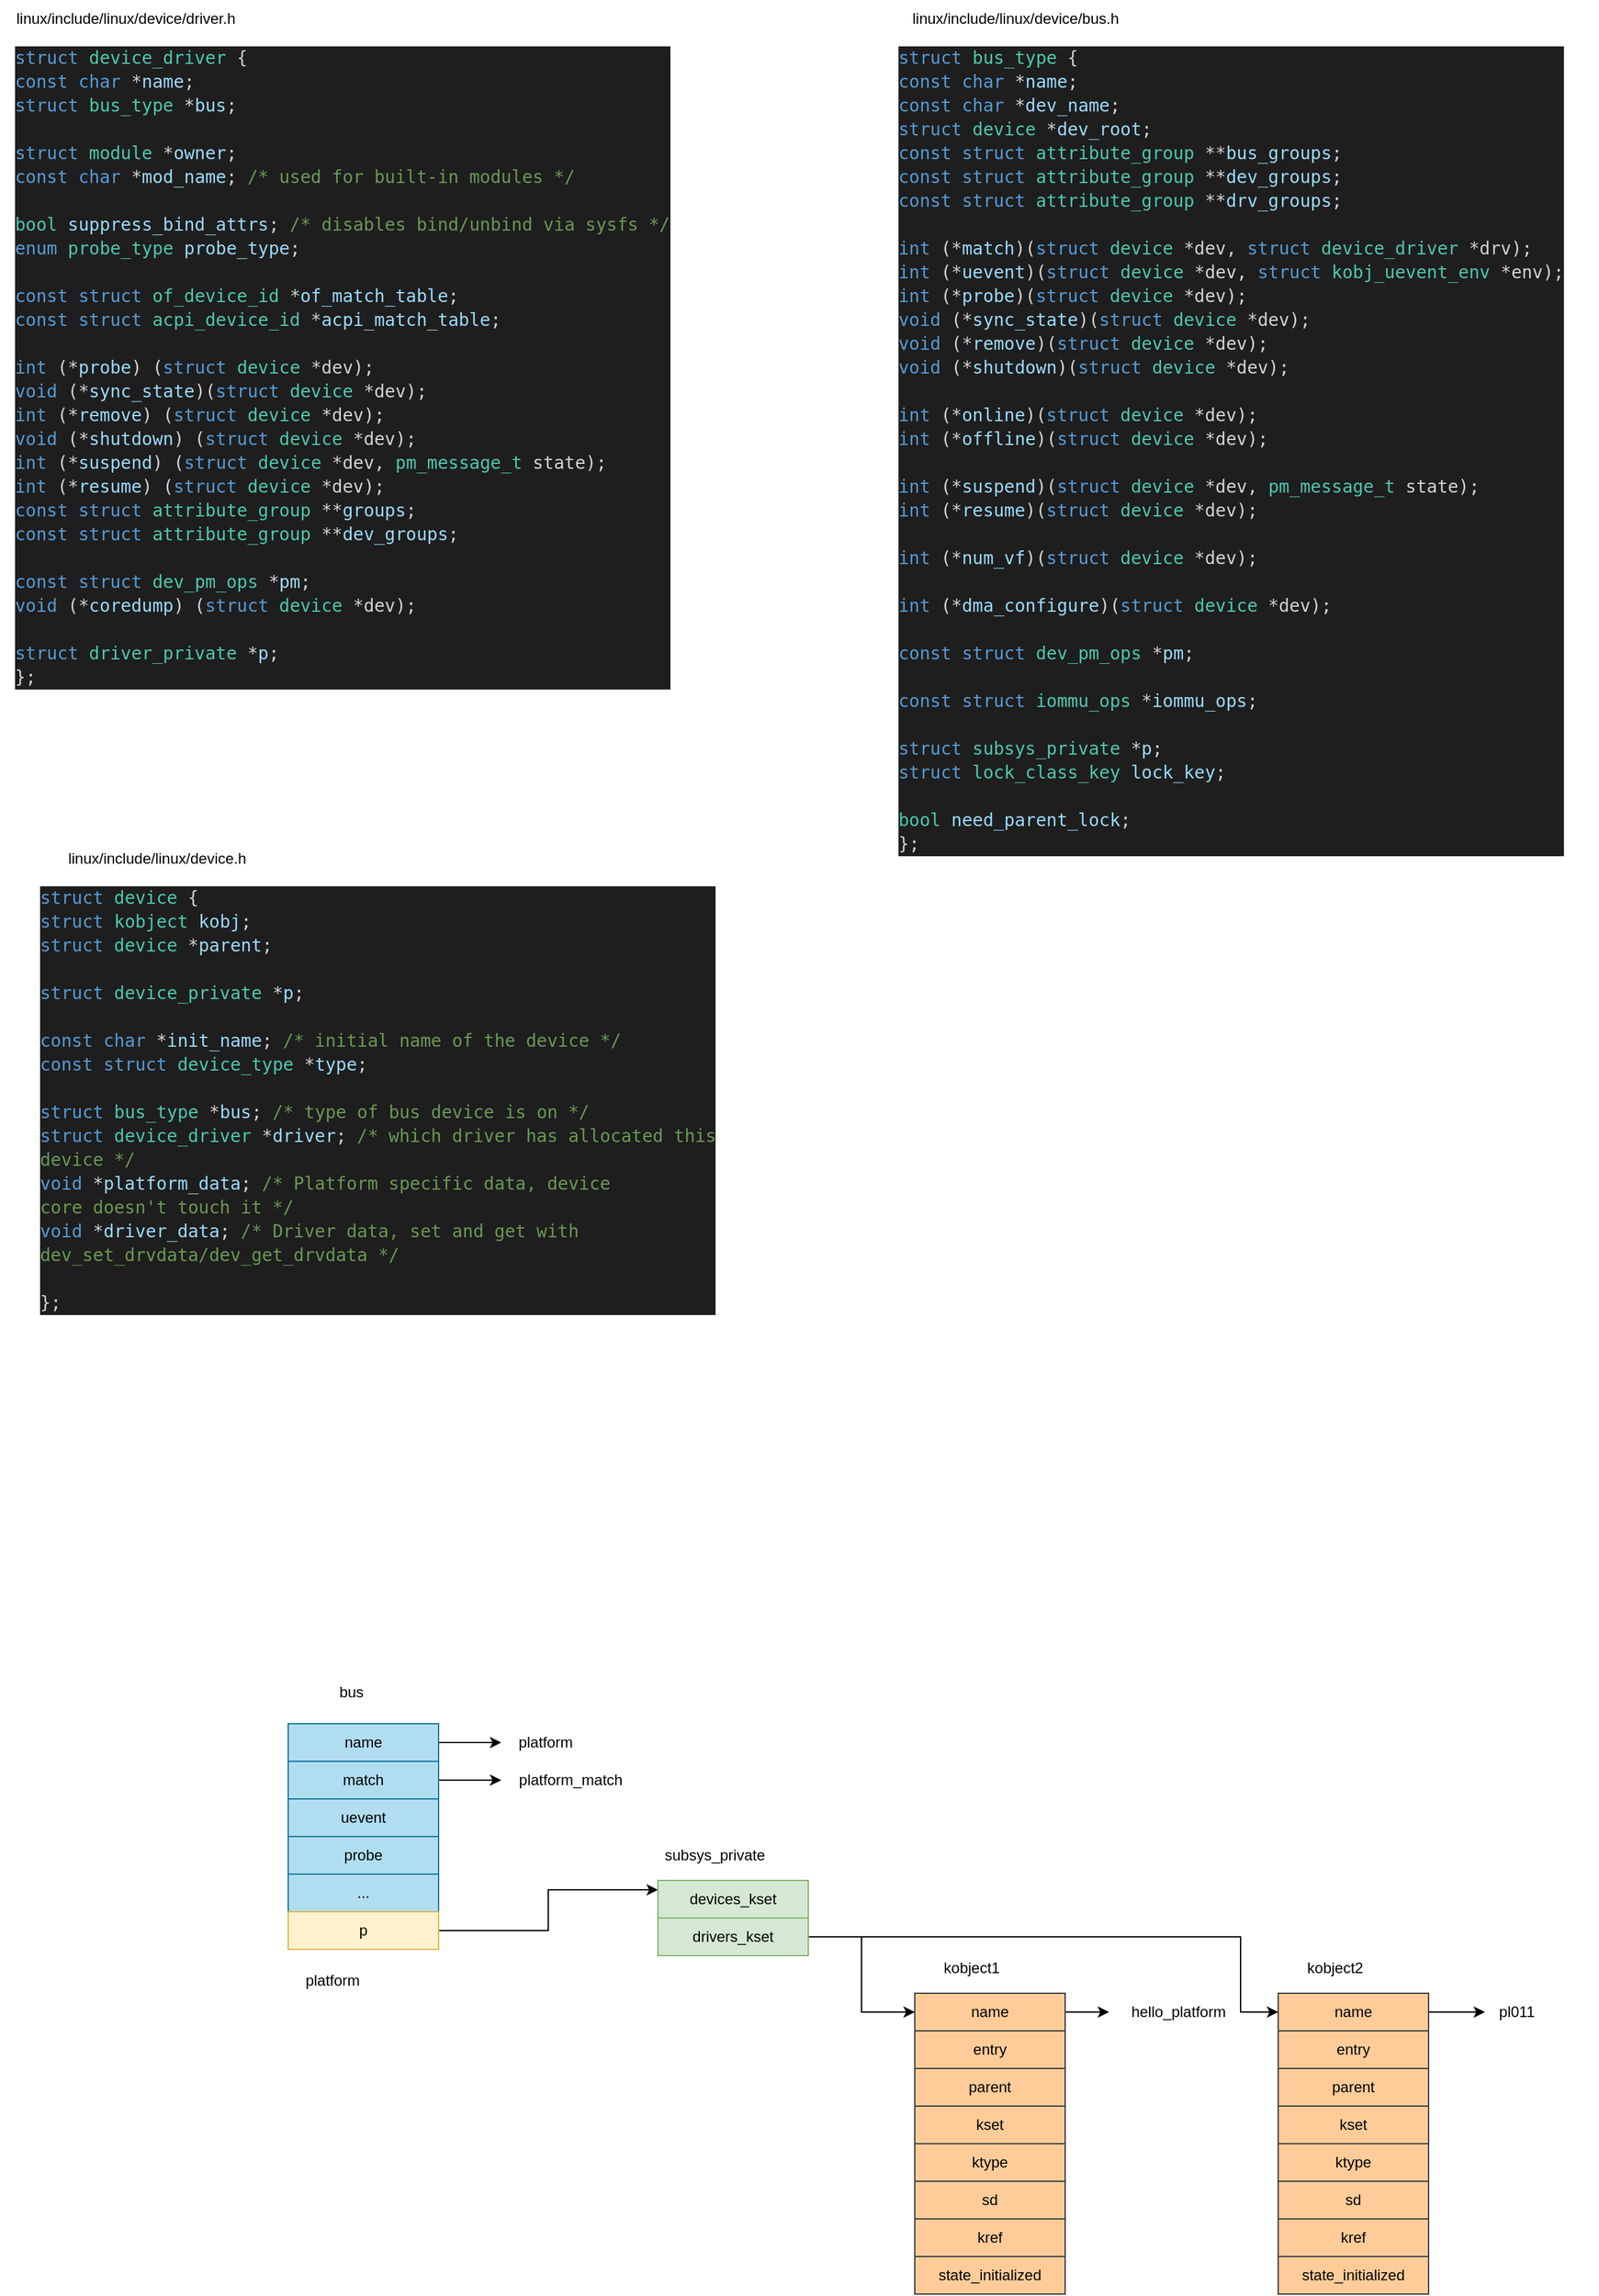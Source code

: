 <mxfile version="20.2.8" type="github">
  <diagram id="d7NLYTCu-5qukCgbCJom" name="device-driver">
    <mxGraphModel dx="1350" dy="773" grid="1" gridSize="10" guides="1" tooltips="1" connect="1" arrows="1" fold="1" page="1" pageScale="1" pageWidth="850" pageHeight="1100" math="0" shadow="0">
      <root>
        <mxCell id="0" />
        <mxCell id="1" parent="0" />
        <mxCell id="vHzV1v6CMu6WBuoKaThm-1" value="linux/include/linux/device/driver.h" style="text;html=1;align=center;verticalAlign=middle;resizable=0;points=[];autosize=1;strokeColor=none;fillColor=none;" vertex="1" parent="1">
          <mxGeometry x="20" y="135" width="200" height="30" as="geometry" />
        </mxCell>
        <mxCell id="vHzV1v6CMu6WBuoKaThm-2" value="&lt;div style=&quot;color: rgb(212, 212, 212); background-color: rgb(30, 30, 30); font-family: &amp;quot;Droid Sans Mono&amp;quot;, &amp;quot;monospace&amp;quot;, monospace; font-weight: normal; font-size: 14px; line-height: 19px;&quot;&gt;&lt;div&gt;&lt;span style=&quot;color: #569cd6;&quot;&gt;struct&lt;/span&gt;&lt;span style=&quot;color: #d4d4d4;&quot;&gt; &lt;/span&gt;&lt;span style=&quot;color: #4ec9b0;&quot;&gt;device_driver&lt;/span&gt;&lt;span style=&quot;color: #d4d4d4;&quot;&gt; {&lt;/span&gt;&lt;/div&gt;&lt;div&gt;&lt;span style=&quot;color: #d4d4d4;&quot;&gt;    &lt;/span&gt;&lt;span style=&quot;color: #569cd6;&quot;&gt;const&lt;/span&gt;&lt;span style=&quot;color: #d4d4d4;&quot;&gt; &lt;/span&gt;&lt;span style=&quot;color: #569cd6;&quot;&gt;char&lt;/span&gt;&lt;span style=&quot;color: #d4d4d4;&quot;&gt;      *&lt;/span&gt;&lt;span style=&quot;color: #9cdcfe;&quot;&gt;name&lt;/span&gt;&lt;span style=&quot;color: #d4d4d4;&quot;&gt;;&lt;/span&gt;&lt;/div&gt;&lt;div&gt;&lt;span style=&quot;color: #d4d4d4;&quot;&gt;    &lt;/span&gt;&lt;span style=&quot;color: #569cd6;&quot;&gt;struct&lt;/span&gt;&lt;span style=&quot;color: #d4d4d4;&quot;&gt; &lt;/span&gt;&lt;span style=&quot;color: #4ec9b0;&quot;&gt;bus_type&lt;/span&gt;&lt;span style=&quot;color: #d4d4d4;&quot;&gt;     *&lt;/span&gt;&lt;span style=&quot;color: #9cdcfe;&quot;&gt;bus&lt;/span&gt;&lt;span style=&quot;color: #d4d4d4;&quot;&gt;;&lt;/span&gt;&lt;/div&gt;&lt;br&gt;&lt;div&gt;&lt;span style=&quot;color: #d4d4d4;&quot;&gt;    &lt;/span&gt;&lt;span style=&quot;color: #569cd6;&quot;&gt;struct&lt;/span&gt;&lt;span style=&quot;color: #d4d4d4;&quot;&gt; &lt;/span&gt;&lt;span style=&quot;color: #4ec9b0;&quot;&gt;module&lt;/span&gt;&lt;span style=&quot;color: #d4d4d4;&quot;&gt;       *&lt;/span&gt;&lt;span style=&quot;color: #9cdcfe;&quot;&gt;owner&lt;/span&gt;&lt;span style=&quot;color: #d4d4d4;&quot;&gt;;&lt;/span&gt;&lt;/div&gt;&lt;div&gt;&lt;span style=&quot;color: #d4d4d4;&quot;&gt;    &lt;/span&gt;&lt;span style=&quot;color: #569cd6;&quot;&gt;const&lt;/span&gt;&lt;span style=&quot;color: #d4d4d4;&quot;&gt; &lt;/span&gt;&lt;span style=&quot;color: #569cd6;&quot;&gt;char&lt;/span&gt;&lt;span style=&quot;color: #d4d4d4;&quot;&gt;      *&lt;/span&gt;&lt;span style=&quot;color: #9cdcfe;&quot;&gt;mod_name&lt;/span&gt;&lt;span style=&quot;color: #d4d4d4;&quot;&gt;;&lt;/span&gt;&lt;span style=&quot;color: #6a9955;&quot;&gt;  /* used for built-in modules */&lt;/span&gt;&lt;/div&gt;&lt;br&gt;&lt;div&gt;&lt;span style=&quot;color: #d4d4d4;&quot;&gt;    &lt;/span&gt;&lt;span style=&quot;color: #4ec9b0;&quot;&gt;bool&lt;/span&gt;&lt;span style=&quot;color: #d4d4d4;&quot;&gt; &lt;/span&gt;&lt;span style=&quot;color: #9cdcfe;&quot;&gt;suppress_bind_attrs&lt;/span&gt;&lt;span style=&quot;color: #d4d4d4;&quot;&gt;;&lt;/span&gt;&lt;span style=&quot;color: #6a9955;&quot;&gt;   /* disables bind/unbind via sysfs */&lt;/span&gt;&lt;/div&gt;&lt;div&gt;&lt;span style=&quot;color: #d4d4d4;&quot;&gt;    &lt;/span&gt;&lt;span style=&quot;color: #569cd6;&quot;&gt;enum&lt;/span&gt;&lt;span style=&quot;color: #d4d4d4;&quot;&gt; &lt;/span&gt;&lt;span style=&quot;color: #4ec9b0;&quot;&gt;probe_type&lt;/span&gt;&lt;span style=&quot;color: #d4d4d4;&quot;&gt; &lt;/span&gt;&lt;span style=&quot;color: #9cdcfe;&quot;&gt;probe_type&lt;/span&gt;&lt;span style=&quot;color: #d4d4d4;&quot;&gt;;&lt;/span&gt;&lt;/div&gt;&lt;br&gt;&lt;div&gt;&lt;span style=&quot;color: #d4d4d4;&quot;&gt;    &lt;/span&gt;&lt;span style=&quot;color: #569cd6;&quot;&gt;const&lt;/span&gt;&lt;span style=&quot;color: #d4d4d4;&quot;&gt; &lt;/span&gt;&lt;span style=&quot;color: #569cd6;&quot;&gt;struct&lt;/span&gt;&lt;span style=&quot;color: #d4d4d4;&quot;&gt; &lt;/span&gt;&lt;span style=&quot;color: #4ec9b0;&quot;&gt;of_device_id&lt;/span&gt;&lt;span style=&quot;color: #d4d4d4;&quot;&gt;   *&lt;/span&gt;&lt;span style=&quot;color: #9cdcfe;&quot;&gt;of_match_table&lt;/span&gt;&lt;span style=&quot;color: #d4d4d4;&quot;&gt;;&lt;/span&gt;&lt;/div&gt;&lt;div&gt;&lt;span style=&quot;color: #d4d4d4;&quot;&gt;    &lt;/span&gt;&lt;span style=&quot;color: #569cd6;&quot;&gt;const&lt;/span&gt;&lt;span style=&quot;color: #d4d4d4;&quot;&gt; &lt;/span&gt;&lt;span style=&quot;color: #569cd6;&quot;&gt;struct&lt;/span&gt;&lt;span style=&quot;color: #d4d4d4;&quot;&gt; &lt;/span&gt;&lt;span style=&quot;color: #4ec9b0;&quot;&gt;acpi_device_id&lt;/span&gt;&lt;span style=&quot;color: #d4d4d4;&quot;&gt; *&lt;/span&gt;&lt;span style=&quot;color: #9cdcfe;&quot;&gt;acpi_match_table&lt;/span&gt;&lt;span style=&quot;color: #d4d4d4;&quot;&gt;;&lt;/span&gt;&lt;/div&gt;&lt;br&gt;&lt;div&gt;&lt;span style=&quot;color: #d4d4d4;&quot;&gt;    &lt;/span&gt;&lt;span style=&quot;color: #569cd6;&quot;&gt;int&lt;/span&gt;&lt;span style=&quot;color: #d4d4d4;&quot;&gt; (*&lt;/span&gt;&lt;span style=&quot;color: #9cdcfe;&quot;&gt;probe&lt;/span&gt;&lt;span style=&quot;color: #d4d4d4;&quot;&gt;) (&lt;/span&gt;&lt;span style=&quot;color: #569cd6;&quot;&gt;struct&lt;/span&gt;&lt;span style=&quot;color: #d4d4d4;&quot;&gt; &lt;/span&gt;&lt;span style=&quot;color: #4ec9b0;&quot;&gt;device&lt;/span&gt;&lt;span style=&quot;color: #d4d4d4;&quot;&gt; *dev);&lt;/span&gt;&lt;/div&gt;&lt;div&gt;&lt;span style=&quot;color: #d4d4d4;&quot;&gt;    &lt;/span&gt;&lt;span style=&quot;color: #569cd6;&quot;&gt;void&lt;/span&gt;&lt;span style=&quot;color: #d4d4d4;&quot;&gt; (*&lt;/span&gt;&lt;span style=&quot;color: #9cdcfe;&quot;&gt;sync_state&lt;/span&gt;&lt;span style=&quot;color: #d4d4d4;&quot;&gt;)(&lt;/span&gt;&lt;span style=&quot;color: #569cd6;&quot;&gt;struct&lt;/span&gt;&lt;span style=&quot;color: #d4d4d4;&quot;&gt; &lt;/span&gt;&lt;span style=&quot;color: #4ec9b0;&quot;&gt;device&lt;/span&gt;&lt;span style=&quot;color: #d4d4d4;&quot;&gt; *dev);&lt;/span&gt;&lt;/div&gt;&lt;div&gt;&lt;span style=&quot;color: #d4d4d4;&quot;&gt;    &lt;/span&gt;&lt;span style=&quot;color: #569cd6;&quot;&gt;int&lt;/span&gt;&lt;span style=&quot;color: #d4d4d4;&quot;&gt; (*&lt;/span&gt;&lt;span style=&quot;color: #9cdcfe;&quot;&gt;remove&lt;/span&gt;&lt;span style=&quot;color: #d4d4d4;&quot;&gt;) (&lt;/span&gt;&lt;span style=&quot;color: #569cd6;&quot;&gt;struct&lt;/span&gt;&lt;span style=&quot;color: #d4d4d4;&quot;&gt; &lt;/span&gt;&lt;span style=&quot;color: #4ec9b0;&quot;&gt;device&lt;/span&gt;&lt;span style=&quot;color: #d4d4d4;&quot;&gt; *dev);&lt;/span&gt;&lt;/div&gt;&lt;div&gt;&lt;span style=&quot;color: #d4d4d4;&quot;&gt;    &lt;/span&gt;&lt;span style=&quot;color: #569cd6;&quot;&gt;void&lt;/span&gt;&lt;span style=&quot;color: #d4d4d4;&quot;&gt; (*&lt;/span&gt;&lt;span style=&quot;color: #9cdcfe;&quot;&gt;shutdown&lt;/span&gt;&lt;span style=&quot;color: #d4d4d4;&quot;&gt;) (&lt;/span&gt;&lt;span style=&quot;color: #569cd6;&quot;&gt;struct&lt;/span&gt;&lt;span style=&quot;color: #d4d4d4;&quot;&gt; &lt;/span&gt;&lt;span style=&quot;color: #4ec9b0;&quot;&gt;device&lt;/span&gt;&lt;span style=&quot;color: #d4d4d4;&quot;&gt; *dev);&lt;/span&gt;&lt;/div&gt;&lt;div&gt;&lt;span style=&quot;color: #d4d4d4;&quot;&gt;    &lt;/span&gt;&lt;span style=&quot;color: #569cd6;&quot;&gt;int&lt;/span&gt;&lt;span style=&quot;color: #d4d4d4;&quot;&gt; (*&lt;/span&gt;&lt;span style=&quot;color: #9cdcfe;&quot;&gt;suspend&lt;/span&gt;&lt;span style=&quot;color: #d4d4d4;&quot;&gt;) (&lt;/span&gt;&lt;span style=&quot;color: #569cd6;&quot;&gt;struct&lt;/span&gt;&lt;span style=&quot;color: #d4d4d4;&quot;&gt; &lt;/span&gt;&lt;span style=&quot;color: #4ec9b0;&quot;&gt;device&lt;/span&gt;&lt;span style=&quot;color: #d4d4d4;&quot;&gt; *dev, &lt;/span&gt;&lt;span style=&quot;color: #4ec9b0;&quot;&gt;pm_message_t&lt;/span&gt;&lt;span style=&quot;color: #d4d4d4;&quot;&gt; state);&lt;/span&gt;&lt;/div&gt;&lt;div&gt;&lt;span style=&quot;color: #d4d4d4;&quot;&gt;    &lt;/span&gt;&lt;span style=&quot;color: #569cd6;&quot;&gt;int&lt;/span&gt;&lt;span style=&quot;color: #d4d4d4;&quot;&gt; (*&lt;/span&gt;&lt;span style=&quot;color: #9cdcfe;&quot;&gt;resume&lt;/span&gt;&lt;span style=&quot;color: #d4d4d4;&quot;&gt;) (&lt;/span&gt;&lt;span style=&quot;color: #569cd6;&quot;&gt;struct&lt;/span&gt;&lt;span style=&quot;color: #d4d4d4;&quot;&gt; &lt;/span&gt;&lt;span style=&quot;color: #4ec9b0;&quot;&gt;device&lt;/span&gt;&lt;span style=&quot;color: #d4d4d4;&quot;&gt; *dev);&lt;/span&gt;&lt;/div&gt;&lt;div&gt;&lt;span style=&quot;color: #d4d4d4;&quot;&gt;    &lt;/span&gt;&lt;span style=&quot;color: #569cd6;&quot;&gt;const&lt;/span&gt;&lt;span style=&quot;color: #d4d4d4;&quot;&gt; &lt;/span&gt;&lt;span style=&quot;color: #569cd6;&quot;&gt;struct&lt;/span&gt;&lt;span style=&quot;color: #d4d4d4;&quot;&gt; &lt;/span&gt;&lt;span style=&quot;color: #4ec9b0;&quot;&gt;attribute_group&lt;/span&gt;&lt;span style=&quot;color: #d4d4d4;&quot;&gt; **&lt;/span&gt;&lt;span style=&quot;color: #9cdcfe;&quot;&gt;groups&lt;/span&gt;&lt;span style=&quot;color: #d4d4d4;&quot;&gt;;&lt;/span&gt;&lt;/div&gt;&lt;div&gt;&lt;span style=&quot;color: #d4d4d4;&quot;&gt;    &lt;/span&gt;&lt;span style=&quot;color: #569cd6;&quot;&gt;const&lt;/span&gt;&lt;span style=&quot;color: #d4d4d4;&quot;&gt; &lt;/span&gt;&lt;span style=&quot;color: #569cd6;&quot;&gt;struct&lt;/span&gt;&lt;span style=&quot;color: #d4d4d4;&quot;&gt; &lt;/span&gt;&lt;span style=&quot;color: #4ec9b0;&quot;&gt;attribute_group&lt;/span&gt;&lt;span style=&quot;color: #d4d4d4;&quot;&gt; **&lt;/span&gt;&lt;span style=&quot;color: #9cdcfe;&quot;&gt;dev_groups&lt;/span&gt;&lt;span style=&quot;color: #d4d4d4;&quot;&gt;;&lt;/span&gt;&lt;/div&gt;&lt;br&gt;&lt;div&gt;&lt;span style=&quot;color: #d4d4d4;&quot;&gt;    &lt;/span&gt;&lt;span style=&quot;color: #569cd6;&quot;&gt;const&lt;/span&gt;&lt;span style=&quot;color: #d4d4d4;&quot;&gt; &lt;/span&gt;&lt;span style=&quot;color: #569cd6;&quot;&gt;struct&lt;/span&gt;&lt;span style=&quot;color: #d4d4d4;&quot;&gt; &lt;/span&gt;&lt;span style=&quot;color: #4ec9b0;&quot;&gt;dev_pm_ops&lt;/span&gt;&lt;span style=&quot;color: #d4d4d4;&quot;&gt; *&lt;/span&gt;&lt;span style=&quot;color: #9cdcfe;&quot;&gt;pm&lt;/span&gt;&lt;span style=&quot;color: #d4d4d4;&quot;&gt;;&lt;/span&gt;&lt;/div&gt;&lt;div&gt;&lt;span style=&quot;color: #d4d4d4;&quot;&gt;    &lt;/span&gt;&lt;span style=&quot;color: #569cd6;&quot;&gt;void&lt;/span&gt;&lt;span style=&quot;color: #d4d4d4;&quot;&gt; (*&lt;/span&gt;&lt;span style=&quot;color: #9cdcfe;&quot;&gt;coredump&lt;/span&gt;&lt;span style=&quot;color: #d4d4d4;&quot;&gt;) (&lt;/span&gt;&lt;span style=&quot;color: #569cd6;&quot;&gt;struct&lt;/span&gt;&lt;span style=&quot;color: #d4d4d4;&quot;&gt; &lt;/span&gt;&lt;span style=&quot;color: #4ec9b0;&quot;&gt;device&lt;/span&gt;&lt;span style=&quot;color: #d4d4d4;&quot;&gt; *dev);&lt;/span&gt;&lt;/div&gt;&lt;br&gt;&lt;div&gt;&lt;span style=&quot;color: #d4d4d4;&quot;&gt;    &lt;/span&gt;&lt;span style=&quot;color: #569cd6;&quot;&gt;struct&lt;/span&gt;&lt;span style=&quot;color: #d4d4d4;&quot;&gt; &lt;/span&gt;&lt;span style=&quot;color: #4ec9b0;&quot;&gt;driver_private&lt;/span&gt;&lt;span style=&quot;color: #d4d4d4;&quot;&gt; *&lt;/span&gt;&lt;span style=&quot;color: #9cdcfe;&quot;&gt;p&lt;/span&gt;&lt;span style=&quot;color: #d4d4d4;&quot;&gt;;&lt;/span&gt;&lt;/div&gt;&lt;div&gt;&lt;span style=&quot;color: #d4d4d4;&quot;&gt;};&lt;/span&gt;&lt;/div&gt;&lt;/div&gt;" style="text;whiteSpace=wrap;html=1;" vertex="1" parent="1">
          <mxGeometry x="30" y="165" width="560" height="560" as="geometry" />
        </mxCell>
        <mxCell id="vHzV1v6CMu6WBuoKaThm-3" value="linux/include/linux/device/bus.h" style="text;html=1;align=center;verticalAlign=middle;resizable=0;points=[];autosize=1;strokeColor=none;fillColor=none;" vertex="1" parent="1">
          <mxGeometry x="735" y="135" width="190" height="30" as="geometry" />
        </mxCell>
        <mxCell id="vHzV1v6CMu6WBuoKaThm-4" value="&lt;div style=&quot;color: rgb(212, 212, 212); background-color: rgb(30, 30, 30); font-family: &amp;quot;Droid Sans Mono&amp;quot;, &amp;quot;monospace&amp;quot;, monospace; font-weight: normal; font-size: 14px; line-height: 19px;&quot;&gt;&lt;div&gt;&lt;span style=&quot;color: #569cd6;&quot;&gt;struct&lt;/span&gt;&lt;span style=&quot;color: #d4d4d4;&quot;&gt; &lt;/span&gt;&lt;span style=&quot;color: #4ec9b0;&quot;&gt;bus_type&lt;/span&gt;&lt;span style=&quot;color: #d4d4d4;&quot;&gt; {&lt;/span&gt;&lt;/div&gt;&lt;div&gt;&lt;span style=&quot;color: #d4d4d4;&quot;&gt;    &lt;/span&gt;&lt;span style=&quot;color: #569cd6;&quot;&gt;const&lt;/span&gt;&lt;span style=&quot;color: #d4d4d4;&quot;&gt; &lt;/span&gt;&lt;span style=&quot;color: #569cd6;&quot;&gt;char&lt;/span&gt;&lt;span style=&quot;color: #d4d4d4;&quot;&gt;      *&lt;/span&gt;&lt;span style=&quot;color: #9cdcfe;&quot;&gt;name&lt;/span&gt;&lt;span style=&quot;color: #d4d4d4;&quot;&gt;;&lt;/span&gt;&lt;/div&gt;&lt;div&gt;&lt;span style=&quot;color: #d4d4d4;&quot;&gt;    &lt;/span&gt;&lt;span style=&quot;color: #569cd6;&quot;&gt;const&lt;/span&gt;&lt;span style=&quot;color: #d4d4d4;&quot;&gt; &lt;/span&gt;&lt;span style=&quot;color: #569cd6;&quot;&gt;char&lt;/span&gt;&lt;span style=&quot;color: #d4d4d4;&quot;&gt;      *&lt;/span&gt;&lt;span style=&quot;color: #9cdcfe;&quot;&gt;dev_name&lt;/span&gt;&lt;span style=&quot;color: #d4d4d4;&quot;&gt;;&lt;/span&gt;&lt;/div&gt;&lt;div&gt;&lt;span style=&quot;color: #d4d4d4;&quot;&gt;    &lt;/span&gt;&lt;span style=&quot;color: #569cd6;&quot;&gt;struct&lt;/span&gt;&lt;span style=&quot;color: #d4d4d4;&quot;&gt; &lt;/span&gt;&lt;span style=&quot;color: #4ec9b0;&quot;&gt;device&lt;/span&gt;&lt;span style=&quot;color: #d4d4d4;&quot;&gt;       *&lt;/span&gt;&lt;span style=&quot;color: #9cdcfe;&quot;&gt;dev_root&lt;/span&gt;&lt;span style=&quot;color: #d4d4d4;&quot;&gt;;&lt;/span&gt;&lt;/div&gt;&lt;div&gt;&lt;span style=&quot;color: #d4d4d4;&quot;&gt;    &lt;/span&gt;&lt;span style=&quot;color: #569cd6;&quot;&gt;const&lt;/span&gt;&lt;span style=&quot;color: #d4d4d4;&quot;&gt; &lt;/span&gt;&lt;span style=&quot;color: #569cd6;&quot;&gt;struct&lt;/span&gt;&lt;span style=&quot;color: #d4d4d4;&quot;&gt; &lt;/span&gt;&lt;span style=&quot;color: #4ec9b0;&quot;&gt;attribute_group&lt;/span&gt;&lt;span style=&quot;color: #d4d4d4;&quot;&gt; **&lt;/span&gt;&lt;span style=&quot;color: #9cdcfe;&quot;&gt;bus_groups&lt;/span&gt;&lt;span style=&quot;color: #d4d4d4;&quot;&gt;;&lt;/span&gt;&lt;/div&gt;&lt;div&gt;&lt;span style=&quot;color: #d4d4d4;&quot;&gt;    &lt;/span&gt;&lt;span style=&quot;color: #569cd6;&quot;&gt;const&lt;/span&gt;&lt;span style=&quot;color: #d4d4d4;&quot;&gt; &lt;/span&gt;&lt;span style=&quot;color: #569cd6;&quot;&gt;struct&lt;/span&gt;&lt;span style=&quot;color: #d4d4d4;&quot;&gt; &lt;/span&gt;&lt;span style=&quot;color: #4ec9b0;&quot;&gt;attribute_group&lt;/span&gt;&lt;span style=&quot;color: #d4d4d4;&quot;&gt; **&lt;/span&gt;&lt;span style=&quot;color: #9cdcfe;&quot;&gt;dev_groups&lt;/span&gt;&lt;span style=&quot;color: #d4d4d4;&quot;&gt;;&lt;/span&gt;&lt;/div&gt;&lt;div&gt;&lt;span style=&quot;color: #d4d4d4;&quot;&gt;    &lt;/span&gt;&lt;span style=&quot;color: #569cd6;&quot;&gt;const&lt;/span&gt;&lt;span style=&quot;color: #d4d4d4;&quot;&gt; &lt;/span&gt;&lt;span style=&quot;color: #569cd6;&quot;&gt;struct&lt;/span&gt;&lt;span style=&quot;color: #d4d4d4;&quot;&gt; &lt;/span&gt;&lt;span style=&quot;color: #4ec9b0;&quot;&gt;attribute_group&lt;/span&gt;&lt;span style=&quot;color: #d4d4d4;&quot;&gt; **&lt;/span&gt;&lt;span style=&quot;color: #9cdcfe;&quot;&gt;drv_groups&lt;/span&gt;&lt;span style=&quot;color: #d4d4d4;&quot;&gt;;&lt;/span&gt;&lt;/div&gt;&lt;br&gt;&lt;div&gt;&lt;span style=&quot;color: #d4d4d4;&quot;&gt;    &lt;/span&gt;&lt;span style=&quot;color: #569cd6;&quot;&gt;int&lt;/span&gt;&lt;span style=&quot;color: #d4d4d4;&quot;&gt; (*&lt;/span&gt;&lt;span style=&quot;color: #9cdcfe;&quot;&gt;match&lt;/span&gt;&lt;span style=&quot;color: #d4d4d4;&quot;&gt;)(&lt;/span&gt;&lt;span style=&quot;color: #569cd6;&quot;&gt;struct&lt;/span&gt;&lt;span style=&quot;color: #d4d4d4;&quot;&gt; &lt;/span&gt;&lt;span style=&quot;color: #4ec9b0;&quot;&gt;device&lt;/span&gt;&lt;span style=&quot;color: #d4d4d4;&quot;&gt; *dev, &lt;/span&gt;&lt;span style=&quot;color: #569cd6;&quot;&gt;struct&lt;/span&gt;&lt;span style=&quot;color: #d4d4d4;&quot;&gt; &lt;/span&gt;&lt;span style=&quot;color: #4ec9b0;&quot;&gt;device_driver&lt;/span&gt;&lt;span style=&quot;color: #d4d4d4;&quot;&gt; *drv);&lt;/span&gt;&lt;/div&gt;&lt;div&gt;&lt;span style=&quot;color: #d4d4d4;&quot;&gt;    &lt;/span&gt;&lt;span style=&quot;color: #569cd6;&quot;&gt;int&lt;/span&gt;&lt;span style=&quot;color: #d4d4d4;&quot;&gt; (*&lt;/span&gt;&lt;span style=&quot;color: #9cdcfe;&quot;&gt;uevent&lt;/span&gt;&lt;span style=&quot;color: #d4d4d4;&quot;&gt;)(&lt;/span&gt;&lt;span style=&quot;color: #569cd6;&quot;&gt;struct&lt;/span&gt;&lt;span style=&quot;color: #d4d4d4;&quot;&gt; &lt;/span&gt;&lt;span style=&quot;color: #4ec9b0;&quot;&gt;device&lt;/span&gt;&lt;span style=&quot;color: #d4d4d4;&quot;&gt; *dev, &lt;/span&gt;&lt;span style=&quot;color: #569cd6;&quot;&gt;struct&lt;/span&gt;&lt;span style=&quot;color: #d4d4d4;&quot;&gt; &lt;/span&gt;&lt;span style=&quot;color: #4ec9b0;&quot;&gt;kobj_uevent_env&lt;/span&gt;&lt;span style=&quot;color: #d4d4d4;&quot;&gt; *env);&lt;/span&gt;&lt;/div&gt;&lt;div&gt;&lt;span style=&quot;color: #d4d4d4;&quot;&gt;    &lt;/span&gt;&lt;span style=&quot;color: #569cd6;&quot;&gt;int&lt;/span&gt;&lt;span style=&quot;color: #d4d4d4;&quot;&gt; (*&lt;/span&gt;&lt;span style=&quot;color: #9cdcfe;&quot;&gt;probe&lt;/span&gt;&lt;span style=&quot;color: #d4d4d4;&quot;&gt;)(&lt;/span&gt;&lt;span style=&quot;color: #569cd6;&quot;&gt;struct&lt;/span&gt;&lt;span style=&quot;color: #d4d4d4;&quot;&gt; &lt;/span&gt;&lt;span style=&quot;color: #4ec9b0;&quot;&gt;device&lt;/span&gt;&lt;span style=&quot;color: #d4d4d4;&quot;&gt; *dev);&lt;/span&gt;&lt;/div&gt;&lt;div&gt;&lt;span style=&quot;color: #d4d4d4;&quot;&gt;    &lt;/span&gt;&lt;span style=&quot;color: #569cd6;&quot;&gt;void&lt;/span&gt;&lt;span style=&quot;color: #d4d4d4;&quot;&gt; (*&lt;/span&gt;&lt;span style=&quot;color: #9cdcfe;&quot;&gt;sync_state&lt;/span&gt;&lt;span style=&quot;color: #d4d4d4;&quot;&gt;)(&lt;/span&gt;&lt;span style=&quot;color: #569cd6;&quot;&gt;struct&lt;/span&gt;&lt;span style=&quot;color: #d4d4d4;&quot;&gt; &lt;/span&gt;&lt;span style=&quot;color: #4ec9b0;&quot;&gt;device&lt;/span&gt;&lt;span style=&quot;color: #d4d4d4;&quot;&gt; *dev);&lt;/span&gt;&lt;/div&gt;&lt;div&gt;&lt;span style=&quot;color: #d4d4d4;&quot;&gt;    &lt;/span&gt;&lt;span style=&quot;color: #569cd6;&quot;&gt;void&lt;/span&gt;&lt;span style=&quot;color: #d4d4d4;&quot;&gt; (*&lt;/span&gt;&lt;span style=&quot;color: #9cdcfe;&quot;&gt;remove&lt;/span&gt;&lt;span style=&quot;color: #d4d4d4;&quot;&gt;)(&lt;/span&gt;&lt;span style=&quot;color: #569cd6;&quot;&gt;struct&lt;/span&gt;&lt;span style=&quot;color: #d4d4d4;&quot;&gt; &lt;/span&gt;&lt;span style=&quot;color: #4ec9b0;&quot;&gt;device&lt;/span&gt;&lt;span style=&quot;color: #d4d4d4;&quot;&gt; *dev);&lt;/span&gt;&lt;/div&gt;&lt;div&gt;&lt;span style=&quot;color: #d4d4d4;&quot;&gt;    &lt;/span&gt;&lt;span style=&quot;color: #569cd6;&quot;&gt;void&lt;/span&gt;&lt;span style=&quot;color: #d4d4d4;&quot;&gt; (*&lt;/span&gt;&lt;span style=&quot;color: #9cdcfe;&quot;&gt;shutdown&lt;/span&gt;&lt;span style=&quot;color: #d4d4d4;&quot;&gt;)(&lt;/span&gt;&lt;span style=&quot;color: #569cd6;&quot;&gt;struct&lt;/span&gt;&lt;span style=&quot;color: #d4d4d4;&quot;&gt; &lt;/span&gt;&lt;span style=&quot;color: #4ec9b0;&quot;&gt;device&lt;/span&gt;&lt;span style=&quot;color: #d4d4d4;&quot;&gt; *dev);&lt;/span&gt;&lt;/div&gt;&lt;br&gt;&lt;div&gt;&lt;span style=&quot;color: #d4d4d4;&quot;&gt;    &lt;/span&gt;&lt;span style=&quot;color: #569cd6;&quot;&gt;int&lt;/span&gt;&lt;span style=&quot;color: #d4d4d4;&quot;&gt; (*&lt;/span&gt;&lt;span style=&quot;color: #9cdcfe;&quot;&gt;online&lt;/span&gt;&lt;span style=&quot;color: #d4d4d4;&quot;&gt;)(&lt;/span&gt;&lt;span style=&quot;color: #569cd6;&quot;&gt;struct&lt;/span&gt;&lt;span style=&quot;color: #d4d4d4;&quot;&gt; &lt;/span&gt;&lt;span style=&quot;color: #4ec9b0;&quot;&gt;device&lt;/span&gt;&lt;span style=&quot;color: #d4d4d4;&quot;&gt; *dev);&lt;/span&gt;&lt;/div&gt;&lt;div&gt;&lt;span style=&quot;color: #d4d4d4;&quot;&gt;    &lt;/span&gt;&lt;span style=&quot;color: #569cd6;&quot;&gt;int&lt;/span&gt;&lt;span style=&quot;color: #d4d4d4;&quot;&gt; (*&lt;/span&gt;&lt;span style=&quot;color: #9cdcfe;&quot;&gt;offline&lt;/span&gt;&lt;span style=&quot;color: #d4d4d4;&quot;&gt;)(&lt;/span&gt;&lt;span style=&quot;color: #569cd6;&quot;&gt;struct&lt;/span&gt;&lt;span style=&quot;color: #d4d4d4;&quot;&gt; &lt;/span&gt;&lt;span style=&quot;color: #4ec9b0;&quot;&gt;device&lt;/span&gt;&lt;span style=&quot;color: #d4d4d4;&quot;&gt; *dev);&lt;/span&gt;&lt;/div&gt;&lt;br&gt;&lt;div&gt;&lt;span style=&quot;color: #d4d4d4;&quot;&gt;    &lt;/span&gt;&lt;span style=&quot;color: #569cd6;&quot;&gt;int&lt;/span&gt;&lt;span style=&quot;color: #d4d4d4;&quot;&gt; (*&lt;/span&gt;&lt;span style=&quot;color: #9cdcfe;&quot;&gt;suspend&lt;/span&gt;&lt;span style=&quot;color: #d4d4d4;&quot;&gt;)(&lt;/span&gt;&lt;span style=&quot;color: #569cd6;&quot;&gt;struct&lt;/span&gt;&lt;span style=&quot;color: #d4d4d4;&quot;&gt; &lt;/span&gt;&lt;span style=&quot;color: #4ec9b0;&quot;&gt;device&lt;/span&gt;&lt;span style=&quot;color: #d4d4d4;&quot;&gt; *dev, &lt;/span&gt;&lt;span style=&quot;color: #4ec9b0;&quot;&gt;pm_message_t&lt;/span&gt;&lt;span style=&quot;color: #d4d4d4;&quot;&gt; state);&lt;/span&gt;&lt;/div&gt;&lt;div&gt;&lt;span style=&quot;color: #d4d4d4;&quot;&gt;    &lt;/span&gt;&lt;span style=&quot;color: #569cd6;&quot;&gt;int&lt;/span&gt;&lt;span style=&quot;color: #d4d4d4;&quot;&gt; (*&lt;/span&gt;&lt;span style=&quot;color: #9cdcfe;&quot;&gt;resume&lt;/span&gt;&lt;span style=&quot;color: #d4d4d4;&quot;&gt;)(&lt;/span&gt;&lt;span style=&quot;color: #569cd6;&quot;&gt;struct&lt;/span&gt;&lt;span style=&quot;color: #d4d4d4;&quot;&gt; &lt;/span&gt;&lt;span style=&quot;color: #4ec9b0;&quot;&gt;device&lt;/span&gt;&lt;span style=&quot;color: #d4d4d4;&quot;&gt; *dev);&lt;/span&gt;&lt;/div&gt;&lt;br&gt;&lt;div&gt;&lt;span style=&quot;color: #d4d4d4;&quot;&gt;    &lt;/span&gt;&lt;span style=&quot;color: #569cd6;&quot;&gt;int&lt;/span&gt;&lt;span style=&quot;color: #d4d4d4;&quot;&gt; (*&lt;/span&gt;&lt;span style=&quot;color: #9cdcfe;&quot;&gt;num_vf&lt;/span&gt;&lt;span style=&quot;color: #d4d4d4;&quot;&gt;)(&lt;/span&gt;&lt;span style=&quot;color: #569cd6;&quot;&gt;struct&lt;/span&gt;&lt;span style=&quot;color: #d4d4d4;&quot;&gt; &lt;/span&gt;&lt;span style=&quot;color: #4ec9b0;&quot;&gt;device&lt;/span&gt;&lt;span style=&quot;color: #d4d4d4;&quot;&gt; *dev);&lt;/span&gt;&lt;/div&gt;&lt;br&gt;&lt;div&gt;&lt;span style=&quot;color: #d4d4d4;&quot;&gt;    &lt;/span&gt;&lt;span style=&quot;color: #569cd6;&quot;&gt;int&lt;/span&gt;&lt;span style=&quot;color: #d4d4d4;&quot;&gt; (*&lt;/span&gt;&lt;span style=&quot;color: #9cdcfe;&quot;&gt;dma_configure&lt;/span&gt;&lt;span style=&quot;color: #d4d4d4;&quot;&gt;)(&lt;/span&gt;&lt;span style=&quot;color: #569cd6;&quot;&gt;struct&lt;/span&gt;&lt;span style=&quot;color: #d4d4d4;&quot;&gt; &lt;/span&gt;&lt;span style=&quot;color: #4ec9b0;&quot;&gt;device&lt;/span&gt;&lt;span style=&quot;color: #d4d4d4;&quot;&gt; *dev);&lt;/span&gt;&lt;/div&gt;&lt;br&gt;&lt;div&gt;&lt;span style=&quot;color: #d4d4d4;&quot;&gt;    &lt;/span&gt;&lt;span style=&quot;color: #569cd6;&quot;&gt;const&lt;/span&gt;&lt;span style=&quot;color: #d4d4d4;&quot;&gt; &lt;/span&gt;&lt;span style=&quot;color: #569cd6;&quot;&gt;struct&lt;/span&gt;&lt;span style=&quot;color: #d4d4d4;&quot;&gt; &lt;/span&gt;&lt;span style=&quot;color: #4ec9b0;&quot;&gt;dev_pm_ops&lt;/span&gt;&lt;span style=&quot;color: #d4d4d4;&quot;&gt; *&lt;/span&gt;&lt;span style=&quot;color: #9cdcfe;&quot;&gt;pm&lt;/span&gt;&lt;span style=&quot;color: #d4d4d4;&quot;&gt;;&lt;/span&gt;&lt;/div&gt;&lt;br&gt;&lt;div&gt;&lt;span style=&quot;color: #d4d4d4;&quot;&gt;    &lt;/span&gt;&lt;span style=&quot;color: #569cd6;&quot;&gt;const&lt;/span&gt;&lt;span style=&quot;color: #d4d4d4;&quot;&gt; &lt;/span&gt;&lt;span style=&quot;color: #569cd6;&quot;&gt;struct&lt;/span&gt;&lt;span style=&quot;color: #d4d4d4;&quot;&gt; &lt;/span&gt;&lt;span style=&quot;color: #4ec9b0;&quot;&gt;iommu_ops&lt;/span&gt;&lt;span style=&quot;color: #d4d4d4;&quot;&gt; *&lt;/span&gt;&lt;span style=&quot;color: #9cdcfe;&quot;&gt;iommu_ops&lt;/span&gt;&lt;span style=&quot;color: #d4d4d4;&quot;&gt;;&lt;/span&gt;&lt;/div&gt;&lt;br&gt;&lt;div&gt;&lt;span style=&quot;color: #d4d4d4;&quot;&gt;    &lt;/span&gt;&lt;span style=&quot;color: #569cd6;&quot;&gt;struct&lt;/span&gt;&lt;span style=&quot;color: #d4d4d4;&quot;&gt; &lt;/span&gt;&lt;span style=&quot;color: #4ec9b0;&quot;&gt;subsys_private&lt;/span&gt;&lt;span style=&quot;color: #d4d4d4;&quot;&gt; *&lt;/span&gt;&lt;span style=&quot;color: #9cdcfe;&quot;&gt;p&lt;/span&gt;&lt;span style=&quot;color: #d4d4d4;&quot;&gt;;&lt;/span&gt;&lt;/div&gt;&lt;div&gt;&lt;span style=&quot;color: #d4d4d4;&quot;&gt;    &lt;/span&gt;&lt;span style=&quot;color: #569cd6;&quot;&gt;struct&lt;/span&gt;&lt;span style=&quot;color: #d4d4d4;&quot;&gt; &lt;/span&gt;&lt;span style=&quot;color: #4ec9b0;&quot;&gt;lock_class_key&lt;/span&gt;&lt;span style=&quot;color: #d4d4d4;&quot;&gt; &lt;/span&gt;&lt;span style=&quot;color: #9cdcfe;&quot;&gt;lock_key&lt;/span&gt;&lt;span style=&quot;color: #d4d4d4;&quot;&gt;;&lt;/span&gt;&lt;/div&gt;&lt;br&gt;&lt;div&gt;&lt;span style=&quot;color: #d4d4d4;&quot;&gt;    &lt;/span&gt;&lt;span style=&quot;color: #4ec9b0;&quot;&gt;bool&lt;/span&gt;&lt;span style=&quot;color: #d4d4d4;&quot;&gt; &lt;/span&gt;&lt;span style=&quot;color: #9cdcfe;&quot;&gt;need_parent_lock&lt;/span&gt;&lt;span style=&quot;color: #d4d4d4;&quot;&gt;;&lt;/span&gt;&lt;/div&gt;&lt;div&gt;&lt;span style=&quot;color: #d4d4d4;&quot;&gt;};&lt;/span&gt;&lt;/div&gt;&lt;/div&gt;" style="text;whiteSpace=wrap;html=1;" vertex="1" parent="1">
          <mxGeometry x="735" y="165" width="560" height="690" as="geometry" />
        </mxCell>
        <mxCell id="vHzV1v6CMu6WBuoKaThm-5" value="linux/include/linux/device.h" style="text;html=1;align=center;verticalAlign=middle;resizable=0;points=[];autosize=1;strokeColor=none;fillColor=none;" vertex="1" parent="1">
          <mxGeometry x="60" y="805" width="170" height="30" as="geometry" />
        </mxCell>
        <mxCell id="vHzV1v6CMu6WBuoKaThm-6" value="&lt;div style=&quot;color: rgb(212, 212, 212); background-color: rgb(30, 30, 30); font-family: &amp;quot;Droid Sans Mono&amp;quot;, &amp;quot;monospace&amp;quot;, monospace; font-weight: normal; font-size: 14px; line-height: 19px;&quot;&gt;&lt;div&gt;&lt;span style=&quot;color: #569cd6;&quot;&gt;struct&lt;/span&gt;&lt;span style=&quot;color: #d4d4d4;&quot;&gt; &lt;/span&gt;&lt;span style=&quot;color: #4ec9b0;&quot;&gt;device&lt;/span&gt;&lt;span style=&quot;color: #d4d4d4;&quot;&gt; {&lt;/span&gt;&lt;/div&gt;&lt;div&gt;&lt;span style=&quot;color: #d4d4d4;&quot;&gt;    &lt;/span&gt;&lt;span style=&quot;color: #569cd6;&quot;&gt;struct&lt;/span&gt;&lt;span style=&quot;color: #d4d4d4;&quot;&gt; &lt;/span&gt;&lt;span style=&quot;color: #4ec9b0;&quot;&gt;kobject&lt;/span&gt;&lt;span style=&quot;color: #d4d4d4;&quot;&gt; &lt;/span&gt;&lt;span style=&quot;color: #9cdcfe;&quot;&gt;kobj&lt;/span&gt;&lt;span style=&quot;color: #d4d4d4;&quot;&gt;;&lt;/span&gt;&lt;/div&gt;&lt;div&gt;&lt;span style=&quot;color: #d4d4d4;&quot;&gt;    &lt;/span&gt;&lt;span style=&quot;color: #569cd6;&quot;&gt;struct&lt;/span&gt;&lt;span style=&quot;color: #d4d4d4;&quot;&gt; &lt;/span&gt;&lt;span style=&quot;color: #4ec9b0;&quot;&gt;device&lt;/span&gt;&lt;span style=&quot;color: #d4d4d4;&quot;&gt;       *&lt;/span&gt;&lt;span style=&quot;color: #9cdcfe;&quot;&gt;parent&lt;/span&gt;&lt;span style=&quot;color: #d4d4d4;&quot;&gt;;&lt;/span&gt;&lt;/div&gt;&lt;br&gt;&lt;div&gt;&lt;span style=&quot;color: #d4d4d4;&quot;&gt;    &lt;/span&gt;&lt;span style=&quot;color: #569cd6;&quot;&gt;struct&lt;/span&gt;&lt;span style=&quot;color: #d4d4d4;&quot;&gt; &lt;/span&gt;&lt;span style=&quot;color: #4ec9b0;&quot;&gt;device_private&lt;/span&gt;&lt;span style=&quot;color: #d4d4d4;&quot;&gt;   *&lt;/span&gt;&lt;span style=&quot;color: #9cdcfe;&quot;&gt;p&lt;/span&gt;&lt;span style=&quot;color: #d4d4d4;&quot;&gt;;&lt;/span&gt;&lt;/div&gt;&lt;br&gt;&lt;div&gt;&lt;span style=&quot;color: #d4d4d4;&quot;&gt;    &lt;/span&gt;&lt;span style=&quot;color: #569cd6;&quot;&gt;const&lt;/span&gt;&lt;span style=&quot;color: #d4d4d4;&quot;&gt; &lt;/span&gt;&lt;span style=&quot;color: #569cd6;&quot;&gt;char&lt;/span&gt;&lt;span style=&quot;color: #d4d4d4;&quot;&gt;      *&lt;/span&gt;&lt;span style=&quot;color: #9cdcfe;&quot;&gt;init_name&lt;/span&gt;&lt;span style=&quot;color: #d4d4d4;&quot;&gt;;&lt;/span&gt;&lt;span style=&quot;color: #6a9955;&quot;&gt; /* initial name of the device */&lt;/span&gt;&lt;/div&gt;&lt;div&gt;&lt;span style=&quot;color: #d4d4d4;&quot;&gt;    &lt;/span&gt;&lt;span style=&quot;color: #569cd6;&quot;&gt;const&lt;/span&gt;&lt;span style=&quot;color: #d4d4d4;&quot;&gt; &lt;/span&gt;&lt;span style=&quot;color: #569cd6;&quot;&gt;struct&lt;/span&gt;&lt;span style=&quot;color: #d4d4d4;&quot;&gt; &lt;/span&gt;&lt;span style=&quot;color: #4ec9b0;&quot;&gt;device_type&lt;/span&gt;&lt;span style=&quot;color: #d4d4d4;&quot;&gt; *&lt;/span&gt;&lt;span style=&quot;color: #9cdcfe;&quot;&gt;type&lt;/span&gt;&lt;span style=&quot;color: #d4d4d4;&quot;&gt;;&lt;/span&gt;&lt;/div&gt;&lt;br&gt;&lt;div&gt;&lt;span style=&quot;color: #d4d4d4;&quot;&gt;    &lt;/span&gt;&lt;span style=&quot;color: #569cd6;&quot;&gt;struct&lt;/span&gt;&lt;span style=&quot;color: #d4d4d4;&quot;&gt; &lt;/span&gt;&lt;span style=&quot;color: #4ec9b0;&quot;&gt;bus_type&lt;/span&gt;&lt;span style=&quot;color: #d4d4d4;&quot;&gt; *&lt;/span&gt;&lt;span style=&quot;color: #9cdcfe;&quot;&gt;bus&lt;/span&gt;&lt;span style=&quot;color: #d4d4d4;&quot;&gt;;&lt;/span&gt;&lt;span style=&quot;color: #6a9955;&quot;&gt;       /* type of bus device is on */&lt;/span&gt;&lt;/div&gt;&lt;div&gt;&lt;span style=&quot;color: #d4d4d4;&quot;&gt;    &lt;/span&gt;&lt;span style=&quot;color: #569cd6;&quot;&gt;struct&lt;/span&gt;&lt;span style=&quot;color: #d4d4d4;&quot;&gt; &lt;/span&gt;&lt;span style=&quot;color: #4ec9b0;&quot;&gt;device_driver&lt;/span&gt;&lt;span style=&quot;color: #d4d4d4;&quot;&gt; *&lt;/span&gt;&lt;span style=&quot;color: #9cdcfe;&quot;&gt;driver&lt;/span&gt;&lt;span style=&quot;color: #d4d4d4;&quot;&gt;;&lt;/span&gt;&lt;span style=&quot;color: #6a9955;&quot;&gt;   /* which driver has allocated this&lt;/span&gt;&lt;/div&gt;&lt;div&gt;&lt;span style=&quot;color: #6a9955;&quot;&gt;                       device */&lt;/span&gt;&lt;/div&gt;&lt;div&gt;&lt;span style=&quot;color: #d4d4d4;&quot;&gt;    &lt;/span&gt;&lt;span style=&quot;color: #569cd6;&quot;&gt;void&lt;/span&gt;&lt;span style=&quot;color: #d4d4d4;&quot;&gt;        *&lt;/span&gt;&lt;span style=&quot;color: #9cdcfe;&quot;&gt;platform_data&lt;/span&gt;&lt;span style=&quot;color: #d4d4d4;&quot;&gt;;&lt;/span&gt;&lt;span style=&quot;color: #6a9955;&quot;&gt; /* Platform specific data, device&lt;/span&gt;&lt;/div&gt;&lt;div&gt;&lt;span style=&quot;color: #6a9955;&quot;&gt;                       core doesn&#39;t touch it */&lt;/span&gt;&lt;/div&gt;&lt;div&gt;&lt;span style=&quot;color: #d4d4d4;&quot;&gt;    &lt;/span&gt;&lt;span style=&quot;color: #569cd6;&quot;&gt;void&lt;/span&gt;&lt;span style=&quot;color: #d4d4d4;&quot;&gt;        *&lt;/span&gt;&lt;span style=&quot;color: #9cdcfe;&quot;&gt;driver_data&lt;/span&gt;&lt;span style=&quot;color: #d4d4d4;&quot;&gt;;&lt;/span&gt;&lt;span style=&quot;color: #6a9955;&quot;&gt;   /* Driver data, set and get with&lt;/span&gt;&lt;/div&gt;&lt;div&gt;&lt;span style=&quot;color: #6a9955;&quot;&gt;                       dev_set_drvdata/dev_get_drvdata */&lt;/span&gt;&lt;/div&gt;&lt;div&gt;&lt;br&gt;&lt;/div&gt;&lt;div&gt;&lt;span style=&quot;color: #d4d4d4;&quot;&gt;};&lt;/span&gt;&lt;/div&gt;&lt;/div&gt;" style="text;whiteSpace=wrap;html=1;" vertex="1" parent="1">
          <mxGeometry x="50" y="835" width="560" height="405" as="geometry" />
        </mxCell>
        <mxCell id="vHzV1v6CMu6WBuoKaThm-54" style="edgeStyle=orthogonalEdgeStyle;rounded=0;orthogonalLoop=1;jettySize=auto;html=1;" edge="1" parent="1" source="vHzV1v6CMu6WBuoKaThm-7">
          <mxGeometry relative="1" as="geometry">
            <mxPoint x="905" y="1740" as="targetPoint" />
          </mxGeometry>
        </mxCell>
        <mxCell id="vHzV1v6CMu6WBuoKaThm-7" value="name" style="rounded=0;whiteSpace=wrap;html=1;fillColor=#ffcc99;strokeColor=#36393d;" vertex="1" parent="1">
          <mxGeometry x="750" y="1725" width="120" height="30" as="geometry" />
        </mxCell>
        <mxCell id="vHzV1v6CMu6WBuoKaThm-8" value="entry" style="rounded=0;whiteSpace=wrap;html=1;fillColor=#ffcc99;strokeColor=#36393d;" vertex="1" parent="1">
          <mxGeometry x="750" y="1755" width="120" height="30" as="geometry" />
        </mxCell>
        <mxCell id="vHzV1v6CMu6WBuoKaThm-9" value="parent" style="rounded=0;whiteSpace=wrap;html=1;fillColor=#ffcc99;strokeColor=#36393d;" vertex="1" parent="1">
          <mxGeometry x="750" y="1785" width="120" height="30" as="geometry" />
        </mxCell>
        <mxCell id="vHzV1v6CMu6WBuoKaThm-10" value="kset" style="rounded=0;whiteSpace=wrap;html=1;fillColor=#ffcc99;strokeColor=#36393d;" vertex="1" parent="1">
          <mxGeometry x="750" y="1815" width="120" height="30" as="geometry" />
        </mxCell>
        <mxCell id="vHzV1v6CMu6WBuoKaThm-11" value="kobject1" style="text;html=1;align=center;verticalAlign=middle;resizable=0;points=[];autosize=1;strokeColor=none;fillColor=none;" vertex="1" parent="1">
          <mxGeometry x="760" y="1690" width="70" height="30" as="geometry" />
        </mxCell>
        <mxCell id="vHzV1v6CMu6WBuoKaThm-13" value="ktype" style="rounded=0;whiteSpace=wrap;html=1;fillColor=#ffcc99;strokeColor=#36393d;" vertex="1" parent="1">
          <mxGeometry x="750" y="1845" width="120" height="30" as="geometry" />
        </mxCell>
        <mxCell id="vHzV1v6CMu6WBuoKaThm-14" value="sd" style="rounded=0;whiteSpace=wrap;html=1;fillColor=#ffcc99;strokeColor=#36393d;" vertex="1" parent="1">
          <mxGeometry x="750" y="1875" width="120" height="30" as="geometry" />
        </mxCell>
        <mxCell id="vHzV1v6CMu6WBuoKaThm-16" value="kref" style="rounded=0;whiteSpace=wrap;html=1;fillColor=#ffcc99;strokeColor=#36393d;" vertex="1" parent="1">
          <mxGeometry x="750" y="1905" width="120" height="30" as="geometry" />
        </mxCell>
        <mxCell id="vHzV1v6CMu6WBuoKaThm-18" value="state_initialized" style="rounded=0;whiteSpace=wrap;html=1;fillColor=#ffcc99;strokeColor=#36393d;" vertex="1" parent="1">
          <mxGeometry x="750" y="1935" width="120" height="30" as="geometry" />
        </mxCell>
        <mxCell id="vHzV1v6CMu6WBuoKaThm-30" style="edgeStyle=orthogonalEdgeStyle;rounded=0;orthogonalLoop=1;jettySize=auto;html=1;" edge="1" parent="1" source="vHzV1v6CMu6WBuoKaThm-22">
          <mxGeometry relative="1" as="geometry">
            <mxPoint x="420" y="1525" as="targetPoint" />
          </mxGeometry>
        </mxCell>
        <mxCell id="vHzV1v6CMu6WBuoKaThm-22" value="name" style="rounded=0;whiteSpace=wrap;html=1;fillColor=#b1ddf0;strokeColor=#10739e;" vertex="1" parent="1">
          <mxGeometry x="250" y="1510" width="120" height="30" as="geometry" />
        </mxCell>
        <mxCell id="vHzV1v6CMu6WBuoKaThm-34" style="edgeStyle=orthogonalEdgeStyle;rounded=0;orthogonalLoop=1;jettySize=auto;html=1;" edge="1" parent="1" source="vHzV1v6CMu6WBuoKaThm-23" target="vHzV1v6CMu6WBuoKaThm-33">
          <mxGeometry relative="1" as="geometry" />
        </mxCell>
        <mxCell id="vHzV1v6CMu6WBuoKaThm-23" value="match" style="rounded=0;whiteSpace=wrap;html=1;fillColor=#b1ddf0;strokeColor=#10739e;" vertex="1" parent="1">
          <mxGeometry x="250" y="1540" width="120" height="30" as="geometry" />
        </mxCell>
        <mxCell id="vHzV1v6CMu6WBuoKaThm-24" value="uevent" style="rounded=0;whiteSpace=wrap;html=1;fillColor=#b1ddf0;strokeColor=#10739e;" vertex="1" parent="1">
          <mxGeometry x="250" y="1570" width="120" height="30" as="geometry" />
        </mxCell>
        <mxCell id="vHzV1v6CMu6WBuoKaThm-25" value="probe" style="rounded=0;whiteSpace=wrap;html=1;fillColor=#b1ddf0;strokeColor=#10739e;" vertex="1" parent="1">
          <mxGeometry x="250" y="1600" width="120" height="30" as="geometry" />
        </mxCell>
        <mxCell id="vHzV1v6CMu6WBuoKaThm-26" value="..." style="rounded=0;whiteSpace=wrap;html=1;fillColor=#b1ddf0;strokeColor=#10739e;" vertex="1" parent="1">
          <mxGeometry x="250" y="1630" width="120" height="30" as="geometry" />
        </mxCell>
        <mxCell id="vHzV1v6CMu6WBuoKaThm-44" style="edgeStyle=orthogonalEdgeStyle;rounded=0;orthogonalLoop=1;jettySize=auto;html=1;entryX=0;entryY=0.25;entryDx=0;entryDy=0;" edge="1" parent="1" source="vHzV1v6CMu6WBuoKaThm-27" target="vHzV1v6CMu6WBuoKaThm-35">
          <mxGeometry relative="1" as="geometry" />
        </mxCell>
        <mxCell id="vHzV1v6CMu6WBuoKaThm-27" value="p" style="rounded=0;whiteSpace=wrap;html=1;fillColor=#fff2cc;strokeColor=#d6b656;" vertex="1" parent="1">
          <mxGeometry x="250" y="1660" width="120" height="30" as="geometry" />
        </mxCell>
        <mxCell id="vHzV1v6CMu6WBuoKaThm-28" value="bus" style="text;html=1;align=center;verticalAlign=middle;resizable=0;points=[];autosize=1;strokeColor=none;fillColor=none;" vertex="1" parent="1">
          <mxGeometry x="280" y="1470" width="40" height="30" as="geometry" />
        </mxCell>
        <mxCell id="vHzV1v6CMu6WBuoKaThm-29" value="platform" style="text;html=1;align=center;verticalAlign=middle;resizable=0;points=[];autosize=1;strokeColor=none;fillColor=none;" vertex="1" parent="1">
          <mxGeometry x="250" y="1700" width="70" height="30" as="geometry" />
        </mxCell>
        <mxCell id="vHzV1v6CMu6WBuoKaThm-31" value="platform" style="text;html=1;align=center;verticalAlign=middle;resizable=0;points=[];autosize=1;strokeColor=none;fillColor=none;" vertex="1" parent="1">
          <mxGeometry x="420" y="1510" width="70" height="30" as="geometry" />
        </mxCell>
        <mxCell id="vHzV1v6CMu6WBuoKaThm-33" value="platform_match" style="text;html=1;align=center;verticalAlign=middle;resizable=0;points=[];autosize=1;strokeColor=none;fillColor=none;" vertex="1" parent="1">
          <mxGeometry x="420" y="1540" width="110" height="30" as="geometry" />
        </mxCell>
        <mxCell id="vHzV1v6CMu6WBuoKaThm-35" value="devices_kset" style="rounded=0;whiteSpace=wrap;html=1;fillColor=#d5e8d4;strokeColor=#82b366;" vertex="1" parent="1">
          <mxGeometry x="545" y="1635" width="120" height="30" as="geometry" />
        </mxCell>
        <mxCell id="vHzV1v6CMu6WBuoKaThm-58" style="edgeStyle=orthogonalEdgeStyle;rounded=0;orthogonalLoop=1;jettySize=auto;html=1;entryX=0;entryY=0.5;entryDx=0;entryDy=0;" edge="1" parent="1" source="vHzV1v6CMu6WBuoKaThm-36" target="vHzV1v6CMu6WBuoKaThm-7">
          <mxGeometry relative="1" as="geometry" />
        </mxCell>
        <mxCell id="vHzV1v6CMu6WBuoKaThm-59" style="edgeStyle=orthogonalEdgeStyle;rounded=0;orthogonalLoop=1;jettySize=auto;html=1;entryX=0;entryY=0.5;entryDx=0;entryDy=0;" edge="1" parent="1" source="vHzV1v6CMu6WBuoKaThm-36" target="vHzV1v6CMu6WBuoKaThm-45">
          <mxGeometry relative="1" as="geometry">
            <Array as="points">
              <mxPoint x="1010" y="1680" />
              <mxPoint x="1010" y="1740" />
            </Array>
          </mxGeometry>
        </mxCell>
        <mxCell id="vHzV1v6CMu6WBuoKaThm-36" value="drivers_kset" style="rounded=0;whiteSpace=wrap;html=1;fillColor=#d5e8d4;strokeColor=#82b366;" vertex="1" parent="1">
          <mxGeometry x="545" y="1665" width="120" height="30" as="geometry" />
        </mxCell>
        <mxCell id="vHzV1v6CMu6WBuoKaThm-39" value="subsys_private" style="text;html=1;align=center;verticalAlign=middle;resizable=0;points=[];autosize=1;strokeColor=none;fillColor=none;" vertex="1" parent="1">
          <mxGeometry x="540" y="1600" width="100" height="30" as="geometry" />
        </mxCell>
        <mxCell id="vHzV1v6CMu6WBuoKaThm-57" style="edgeStyle=orthogonalEdgeStyle;rounded=0;orthogonalLoop=1;jettySize=auto;html=1;" edge="1" parent="1" source="vHzV1v6CMu6WBuoKaThm-45" target="vHzV1v6CMu6WBuoKaThm-56">
          <mxGeometry relative="1" as="geometry" />
        </mxCell>
        <mxCell id="vHzV1v6CMu6WBuoKaThm-45" value="name" style="rounded=0;whiteSpace=wrap;html=1;fillColor=#ffcc99;strokeColor=#36393d;" vertex="1" parent="1">
          <mxGeometry x="1040" y="1725" width="120" height="30" as="geometry" />
        </mxCell>
        <mxCell id="vHzV1v6CMu6WBuoKaThm-46" value="entry" style="rounded=0;whiteSpace=wrap;html=1;fillColor=#ffcc99;strokeColor=#36393d;" vertex="1" parent="1">
          <mxGeometry x="1040" y="1755" width="120" height="30" as="geometry" />
        </mxCell>
        <mxCell id="vHzV1v6CMu6WBuoKaThm-47" value="parent" style="rounded=0;whiteSpace=wrap;html=1;fillColor=#ffcc99;strokeColor=#36393d;" vertex="1" parent="1">
          <mxGeometry x="1040" y="1785" width="120" height="30" as="geometry" />
        </mxCell>
        <mxCell id="vHzV1v6CMu6WBuoKaThm-48" value="kset" style="rounded=0;whiteSpace=wrap;html=1;fillColor=#ffcc99;strokeColor=#36393d;" vertex="1" parent="1">
          <mxGeometry x="1040" y="1815" width="120" height="30" as="geometry" />
        </mxCell>
        <mxCell id="vHzV1v6CMu6WBuoKaThm-49" value="kobject2" style="text;html=1;align=center;verticalAlign=middle;resizable=0;points=[];autosize=1;strokeColor=none;fillColor=none;" vertex="1" parent="1">
          <mxGeometry x="1050" y="1690" width="70" height="30" as="geometry" />
        </mxCell>
        <mxCell id="vHzV1v6CMu6WBuoKaThm-50" value="ktype" style="rounded=0;whiteSpace=wrap;html=1;fillColor=#ffcc99;strokeColor=#36393d;" vertex="1" parent="1">
          <mxGeometry x="1040" y="1845" width="120" height="30" as="geometry" />
        </mxCell>
        <mxCell id="vHzV1v6CMu6WBuoKaThm-51" value="sd" style="rounded=0;whiteSpace=wrap;html=1;fillColor=#ffcc99;strokeColor=#36393d;" vertex="1" parent="1">
          <mxGeometry x="1040" y="1875" width="120" height="30" as="geometry" />
        </mxCell>
        <mxCell id="vHzV1v6CMu6WBuoKaThm-52" value="kref" style="rounded=0;whiteSpace=wrap;html=1;fillColor=#ffcc99;strokeColor=#36393d;" vertex="1" parent="1">
          <mxGeometry x="1040" y="1905" width="120" height="30" as="geometry" />
        </mxCell>
        <mxCell id="vHzV1v6CMu6WBuoKaThm-53" value="state_initialized" style="rounded=0;whiteSpace=wrap;html=1;fillColor=#ffcc99;strokeColor=#36393d;" vertex="1" parent="1">
          <mxGeometry x="1040" y="1935" width="120" height="30" as="geometry" />
        </mxCell>
        <mxCell id="vHzV1v6CMu6WBuoKaThm-55" value="hello_platform" style="text;html=1;align=center;verticalAlign=middle;resizable=0;points=[];autosize=1;strokeColor=none;fillColor=none;" vertex="1" parent="1">
          <mxGeometry x="910" y="1725" width="100" height="30" as="geometry" />
        </mxCell>
        <mxCell id="vHzV1v6CMu6WBuoKaThm-56" value="pl011" style="text;html=1;align=center;verticalAlign=middle;resizable=0;points=[];autosize=1;strokeColor=none;fillColor=none;" vertex="1" parent="1">
          <mxGeometry x="1205" y="1725" width="50" height="30" as="geometry" />
        </mxCell>
      </root>
    </mxGraphModel>
  </diagram>
</mxfile>
